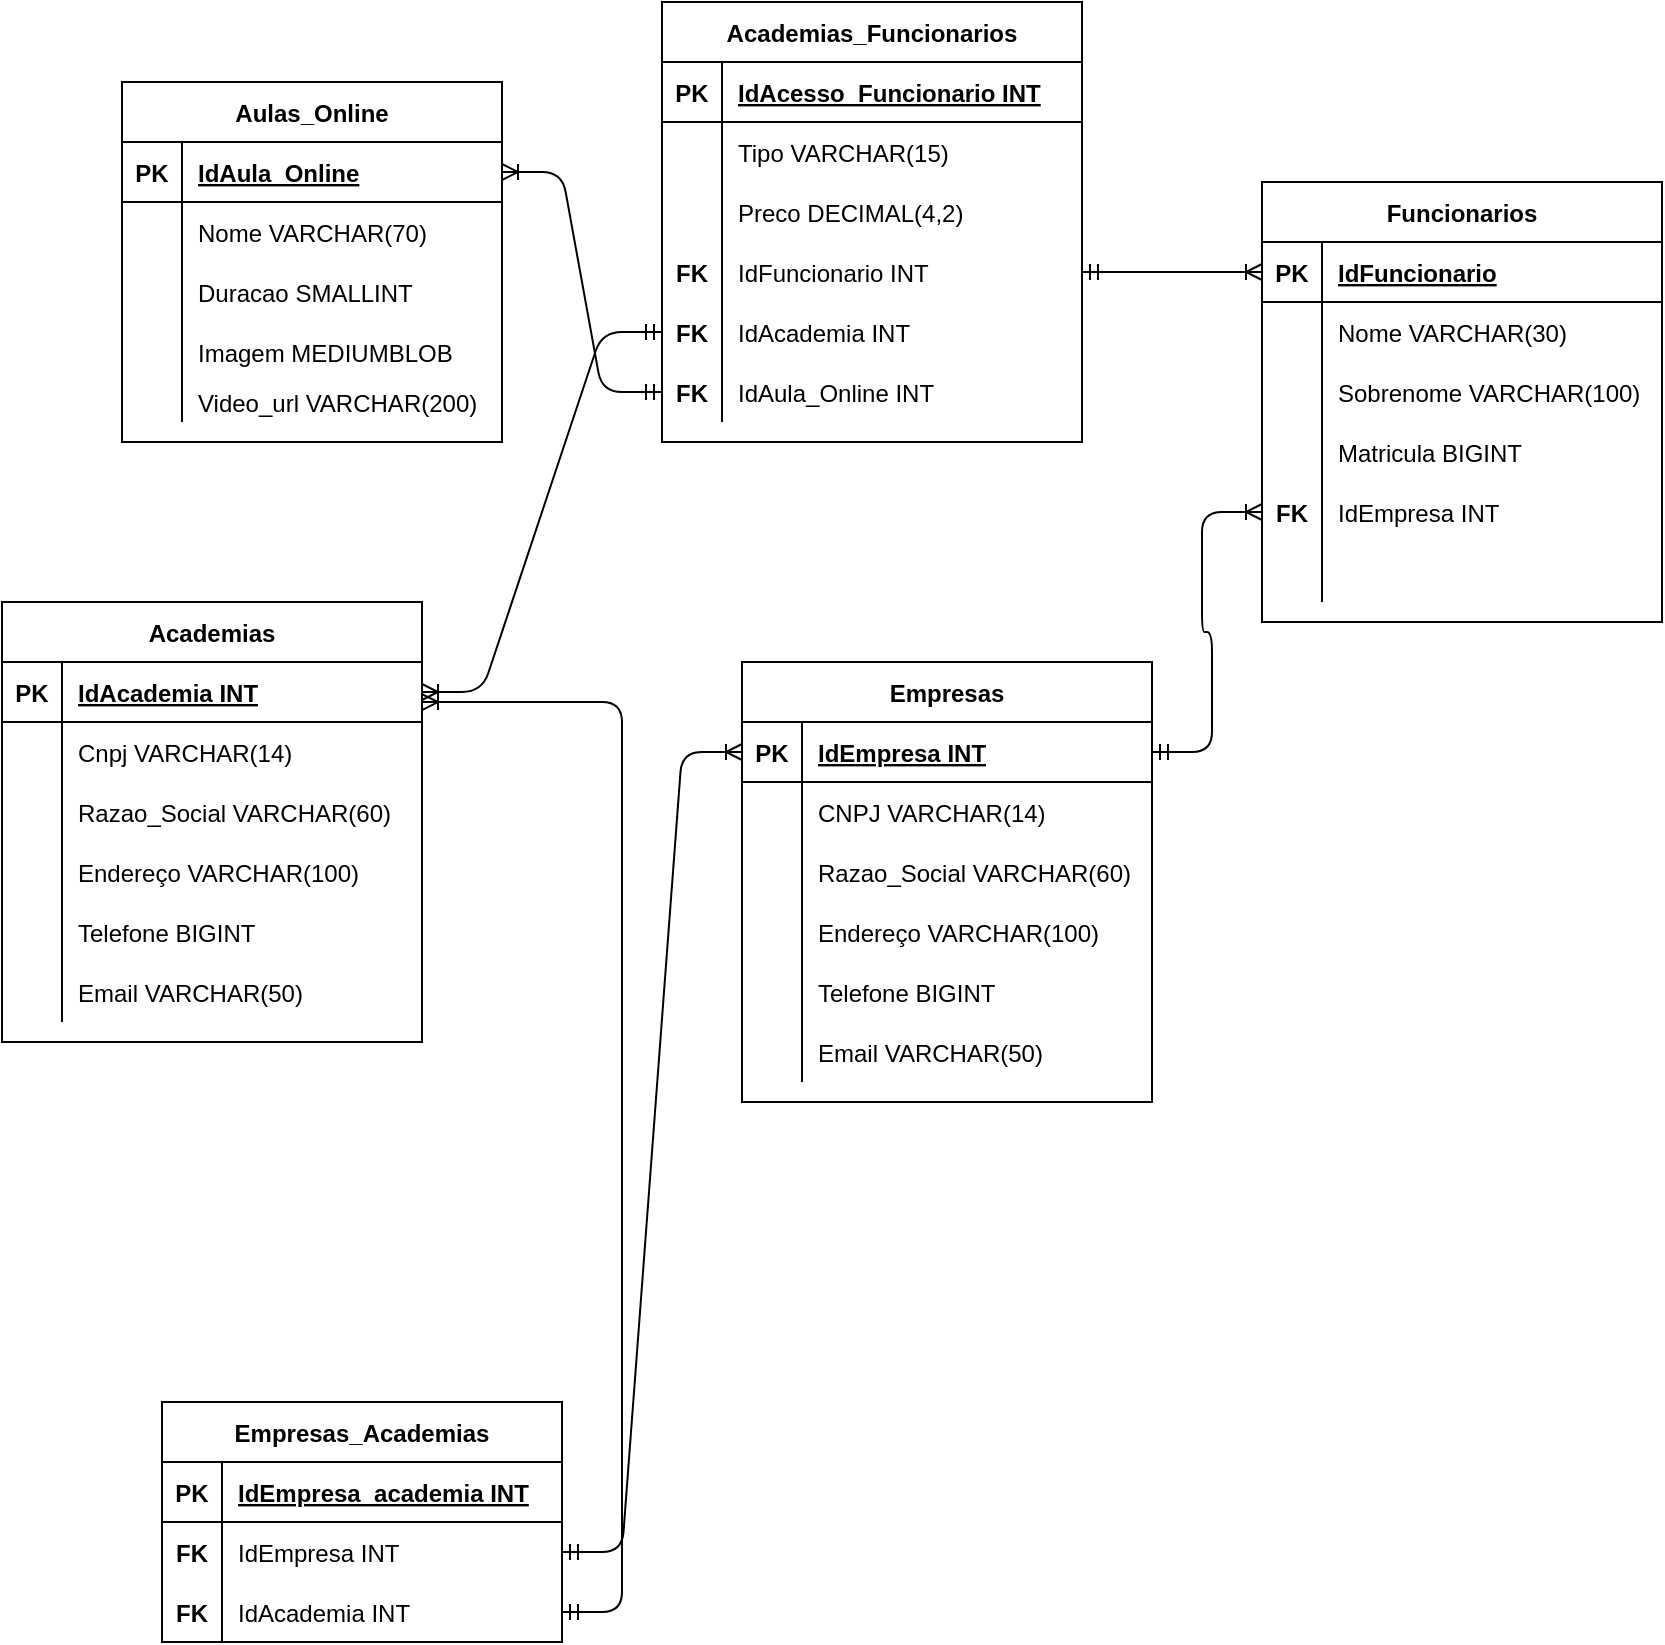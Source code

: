 <mxfile version="15.0.6" type="device"><diagram id="R2lEEEUBdFMjLlhIrx00" name="Page-1"><mxGraphModel dx="942" dy="614" grid="1" gridSize="10" guides="1" tooltips="1" connect="1" arrows="1" fold="1" page="1" pageScale="1" pageWidth="850" pageHeight="1100" math="0" shadow="0" extFonts="Permanent Marker^https://fonts.googleapis.com/css?family=Permanent+Marker"><root><mxCell id="0"/><mxCell id="1" parent="0"/><mxCell id="Pc8Nqb7PmdFdpXT1AmDn-59" value="" style="edgeStyle=entityRelationEdgeStyle;fontSize=12;html=1;endArrow=ERoneToMany;startArrow=ERmandOne;exitX=1;exitY=0.5;exitDx=0;exitDy=0;entryX=0;entryY=0.5;entryDx=0;entryDy=0;" parent="1" source="Pc8Nqb7PmdFdpXT1AmDn-40" target="Pc8Nqb7PmdFdpXT1AmDn-33" edge="1"><mxGeometry width="100" height="100" relative="1" as="geometry"><mxPoint x="310" y="450" as="sourcePoint"/><mxPoint x="440" y="310" as="targetPoint"/></mxGeometry></mxCell><mxCell id="Pc8Nqb7PmdFdpXT1AmDn-1" value="Academias" style="shape=table;startSize=30;container=1;collapsible=1;childLayout=tableLayout;fixedRows=1;rowLines=0;fontStyle=1;align=center;resizeLast=1;" parent="1" vertex="1"><mxGeometry x="10" y="340" width="210" height="220" as="geometry"/></mxCell><mxCell id="Pc8Nqb7PmdFdpXT1AmDn-2" value="" style="shape=partialRectangle;collapsible=0;dropTarget=0;pointerEvents=0;fillColor=none;top=0;left=0;bottom=1;right=0;points=[[0,0.5],[1,0.5]];portConstraint=eastwest;" parent="Pc8Nqb7PmdFdpXT1AmDn-1" vertex="1"><mxGeometry y="30" width="210" height="30" as="geometry"/></mxCell><mxCell id="Pc8Nqb7PmdFdpXT1AmDn-3" value="PK" style="shape=partialRectangle;connectable=0;fillColor=none;top=0;left=0;bottom=0;right=0;fontStyle=1;overflow=hidden;" parent="Pc8Nqb7PmdFdpXT1AmDn-2" vertex="1"><mxGeometry width="30" height="30" as="geometry"/></mxCell><mxCell id="Pc8Nqb7PmdFdpXT1AmDn-4" value="IdAcademia INT" style="shape=partialRectangle;connectable=0;fillColor=none;top=0;left=0;bottom=0;right=0;align=left;spacingLeft=6;fontStyle=5;overflow=hidden;" parent="Pc8Nqb7PmdFdpXT1AmDn-2" vertex="1"><mxGeometry x="30" width="180" height="30" as="geometry"/></mxCell><mxCell id="Pc8Nqb7PmdFdpXT1AmDn-5" value="" style="shape=partialRectangle;collapsible=0;dropTarget=0;pointerEvents=0;fillColor=none;top=0;left=0;bottom=0;right=0;points=[[0,0.5],[1,0.5]];portConstraint=eastwest;" parent="Pc8Nqb7PmdFdpXT1AmDn-1" vertex="1"><mxGeometry y="60" width="210" height="30" as="geometry"/></mxCell><mxCell id="Pc8Nqb7PmdFdpXT1AmDn-6" value="" style="shape=partialRectangle;connectable=0;fillColor=none;top=0;left=0;bottom=0;right=0;editable=1;overflow=hidden;" parent="Pc8Nqb7PmdFdpXT1AmDn-5" vertex="1"><mxGeometry width="30" height="30" as="geometry"/></mxCell><mxCell id="Pc8Nqb7PmdFdpXT1AmDn-7" value="Cnpj VARCHAR(14)" style="shape=partialRectangle;connectable=0;fillColor=none;top=0;left=0;bottom=0;right=0;align=left;spacingLeft=6;overflow=hidden;" parent="Pc8Nqb7PmdFdpXT1AmDn-5" vertex="1"><mxGeometry x="30" width="180" height="30" as="geometry"/></mxCell><mxCell id="Pc8Nqb7PmdFdpXT1AmDn-8" value="" style="shape=partialRectangle;collapsible=0;dropTarget=0;pointerEvents=0;fillColor=none;top=0;left=0;bottom=0;right=0;points=[[0,0.5],[1,0.5]];portConstraint=eastwest;" parent="Pc8Nqb7PmdFdpXT1AmDn-1" vertex="1"><mxGeometry y="90" width="210" height="30" as="geometry"/></mxCell><mxCell id="Pc8Nqb7PmdFdpXT1AmDn-9" value="" style="shape=partialRectangle;connectable=0;fillColor=none;top=0;left=0;bottom=0;right=0;editable=1;overflow=hidden;" parent="Pc8Nqb7PmdFdpXT1AmDn-8" vertex="1"><mxGeometry width="30" height="30" as="geometry"/></mxCell><mxCell id="Pc8Nqb7PmdFdpXT1AmDn-10" value="Razao_Social VARCHAR(60)" style="shape=partialRectangle;connectable=0;fillColor=none;top=0;left=0;bottom=0;right=0;align=left;spacingLeft=6;overflow=hidden;" parent="Pc8Nqb7PmdFdpXT1AmDn-8" vertex="1"><mxGeometry x="30" width="180" height="30" as="geometry"/></mxCell><mxCell id="Pc8Nqb7PmdFdpXT1AmDn-11" value="" style="shape=partialRectangle;collapsible=0;dropTarget=0;pointerEvents=0;fillColor=none;top=0;left=0;bottom=0;right=0;points=[[0,0.5],[1,0.5]];portConstraint=eastwest;" parent="Pc8Nqb7PmdFdpXT1AmDn-1" vertex="1"><mxGeometry y="120" width="210" height="30" as="geometry"/></mxCell><mxCell id="Pc8Nqb7PmdFdpXT1AmDn-12" value="" style="shape=partialRectangle;connectable=0;fillColor=none;top=0;left=0;bottom=0;right=0;editable=1;overflow=hidden;" parent="Pc8Nqb7PmdFdpXT1AmDn-11" vertex="1"><mxGeometry width="30" height="30" as="geometry"/></mxCell><mxCell id="Pc8Nqb7PmdFdpXT1AmDn-13" value="Endereço VARCHAR(100)" style="shape=partialRectangle;connectable=0;fillColor=none;top=0;left=0;bottom=0;right=0;align=left;spacingLeft=6;overflow=hidden;" parent="Pc8Nqb7PmdFdpXT1AmDn-11" vertex="1"><mxGeometry x="30" width="180" height="30" as="geometry"/></mxCell><mxCell id="Pc8Nqb7PmdFdpXT1AmDn-14" value="" style="shape=partialRectangle;collapsible=0;dropTarget=0;pointerEvents=0;fillColor=none;top=0;left=0;bottom=0;right=0;points=[[0,0.5],[1,0.5]];portConstraint=eastwest;" parent="Pc8Nqb7PmdFdpXT1AmDn-1" vertex="1"><mxGeometry y="150" width="210" height="30" as="geometry"/></mxCell><mxCell id="Pc8Nqb7PmdFdpXT1AmDn-15" value="" style="shape=partialRectangle;connectable=0;fillColor=none;top=0;left=0;bottom=0;right=0;editable=1;overflow=hidden;" parent="Pc8Nqb7PmdFdpXT1AmDn-14" vertex="1"><mxGeometry width="30" height="30" as="geometry"/></mxCell><mxCell id="Pc8Nqb7PmdFdpXT1AmDn-16" value="Telefone BIGINT" style="shape=partialRectangle;connectable=0;fillColor=none;top=0;left=0;bottom=0;right=0;align=left;spacingLeft=6;overflow=hidden;" parent="Pc8Nqb7PmdFdpXT1AmDn-14" vertex="1"><mxGeometry x="30" width="180" height="30" as="geometry"/></mxCell><mxCell id="Pc8Nqb7PmdFdpXT1AmDn-17" value="" style="shape=partialRectangle;collapsible=0;dropTarget=0;pointerEvents=0;fillColor=none;top=0;left=0;bottom=0;right=0;points=[[0,0.5],[1,0.5]];portConstraint=eastwest;" parent="Pc8Nqb7PmdFdpXT1AmDn-1" vertex="1"><mxGeometry y="180" width="210" height="30" as="geometry"/></mxCell><mxCell id="Pc8Nqb7PmdFdpXT1AmDn-18" value="" style="shape=partialRectangle;connectable=0;fillColor=none;top=0;left=0;bottom=0;right=0;editable=1;overflow=hidden;" parent="Pc8Nqb7PmdFdpXT1AmDn-17" vertex="1"><mxGeometry width="30" height="30" as="geometry"/></mxCell><mxCell id="Pc8Nqb7PmdFdpXT1AmDn-19" value="Email VARCHAR(50)" style="shape=partialRectangle;connectable=0;fillColor=none;top=0;left=0;bottom=0;right=0;align=left;spacingLeft=6;overflow=hidden;" parent="Pc8Nqb7PmdFdpXT1AmDn-17" vertex="1"><mxGeometry x="30" width="180" height="30" as="geometry"/></mxCell><mxCell id="Pc8Nqb7PmdFdpXT1AmDn-20" value="Funcionarios" style="shape=table;startSize=30;container=1;collapsible=1;childLayout=tableLayout;fixedRows=1;rowLines=0;fontStyle=1;align=center;resizeLast=1;" parent="1" vertex="1"><mxGeometry x="640" y="130" width="200" height="220" as="geometry"/></mxCell><mxCell id="Pc8Nqb7PmdFdpXT1AmDn-21" value="" style="shape=partialRectangle;collapsible=0;dropTarget=0;pointerEvents=0;fillColor=none;top=0;left=0;bottom=1;right=0;points=[[0,0.5],[1,0.5]];portConstraint=eastwest;" parent="Pc8Nqb7PmdFdpXT1AmDn-20" vertex="1"><mxGeometry y="30" width="200" height="30" as="geometry"/></mxCell><mxCell id="Pc8Nqb7PmdFdpXT1AmDn-22" value="PK" style="shape=partialRectangle;connectable=0;fillColor=none;top=0;left=0;bottom=0;right=0;fontStyle=1;overflow=hidden;" parent="Pc8Nqb7PmdFdpXT1AmDn-21" vertex="1"><mxGeometry width="30" height="30" as="geometry"/></mxCell><mxCell id="Pc8Nqb7PmdFdpXT1AmDn-23" value="IdFuncionario" style="shape=partialRectangle;connectable=0;fillColor=none;top=0;left=0;bottom=0;right=0;align=left;spacingLeft=6;fontStyle=5;overflow=hidden;" parent="Pc8Nqb7PmdFdpXT1AmDn-21" vertex="1"><mxGeometry x="30" width="170" height="30" as="geometry"/></mxCell><mxCell id="Pc8Nqb7PmdFdpXT1AmDn-24" value="" style="shape=partialRectangle;collapsible=0;dropTarget=0;pointerEvents=0;fillColor=none;top=0;left=0;bottom=0;right=0;points=[[0,0.5],[1,0.5]];portConstraint=eastwest;" parent="Pc8Nqb7PmdFdpXT1AmDn-20" vertex="1"><mxGeometry y="60" width="200" height="30" as="geometry"/></mxCell><mxCell id="Pc8Nqb7PmdFdpXT1AmDn-25" value="" style="shape=partialRectangle;connectable=0;fillColor=none;top=0;left=0;bottom=0;right=0;editable=1;overflow=hidden;" parent="Pc8Nqb7PmdFdpXT1AmDn-24" vertex="1"><mxGeometry width="30" height="30" as="geometry"/></mxCell><mxCell id="Pc8Nqb7PmdFdpXT1AmDn-26" value="Nome VARCHAR(30)" style="shape=partialRectangle;connectable=0;fillColor=none;top=0;left=0;bottom=0;right=0;align=left;spacingLeft=6;overflow=hidden;" parent="Pc8Nqb7PmdFdpXT1AmDn-24" vertex="1"><mxGeometry x="30" width="170" height="30" as="geometry"/></mxCell><mxCell id="Pc8Nqb7PmdFdpXT1AmDn-27" value="" style="shape=partialRectangle;collapsible=0;dropTarget=0;pointerEvents=0;fillColor=none;top=0;left=0;bottom=0;right=0;points=[[0,0.5],[1,0.5]];portConstraint=eastwest;" parent="Pc8Nqb7PmdFdpXT1AmDn-20" vertex="1"><mxGeometry y="90" width="200" height="30" as="geometry"/></mxCell><mxCell id="Pc8Nqb7PmdFdpXT1AmDn-28" value="" style="shape=partialRectangle;connectable=0;fillColor=none;top=0;left=0;bottom=0;right=0;editable=1;overflow=hidden;" parent="Pc8Nqb7PmdFdpXT1AmDn-27" vertex="1"><mxGeometry width="30" height="30" as="geometry"/></mxCell><mxCell id="Pc8Nqb7PmdFdpXT1AmDn-29" value="Sobrenome VARCHAR(100)" style="shape=partialRectangle;connectable=0;fillColor=none;top=0;left=0;bottom=0;right=0;align=left;spacingLeft=6;overflow=hidden;" parent="Pc8Nqb7PmdFdpXT1AmDn-27" vertex="1"><mxGeometry x="30" width="170" height="30" as="geometry"/></mxCell><mxCell id="Pc8Nqb7PmdFdpXT1AmDn-30" value="" style="shape=partialRectangle;collapsible=0;dropTarget=0;pointerEvents=0;fillColor=none;top=0;left=0;bottom=0;right=0;points=[[0,0.5],[1,0.5]];portConstraint=eastwest;" parent="Pc8Nqb7PmdFdpXT1AmDn-20" vertex="1"><mxGeometry y="120" width="200" height="30" as="geometry"/></mxCell><mxCell id="Pc8Nqb7PmdFdpXT1AmDn-31" value="" style="shape=partialRectangle;connectable=0;fillColor=none;top=0;left=0;bottom=0;right=0;editable=1;overflow=hidden;" parent="Pc8Nqb7PmdFdpXT1AmDn-30" vertex="1"><mxGeometry width="30" height="30" as="geometry"/></mxCell><mxCell id="Pc8Nqb7PmdFdpXT1AmDn-32" value="Matricula BIGINT" style="shape=partialRectangle;connectable=0;fillColor=none;top=0;left=0;bottom=0;right=0;align=left;spacingLeft=6;overflow=hidden;" parent="Pc8Nqb7PmdFdpXT1AmDn-30" vertex="1"><mxGeometry x="30" width="170" height="30" as="geometry"/></mxCell><mxCell id="Pc8Nqb7PmdFdpXT1AmDn-33" value="" style="shape=partialRectangle;collapsible=0;dropTarget=0;pointerEvents=0;fillColor=none;top=0;left=0;bottom=0;right=0;points=[[0,0.5],[1,0.5]];portConstraint=eastwest;" parent="Pc8Nqb7PmdFdpXT1AmDn-20" vertex="1"><mxGeometry y="150" width="200" height="30" as="geometry"/></mxCell><mxCell id="Pc8Nqb7PmdFdpXT1AmDn-34" value="FK" style="shape=partialRectangle;connectable=0;fillColor=none;top=0;left=0;bottom=0;right=0;editable=1;overflow=hidden;fontStyle=1" parent="Pc8Nqb7PmdFdpXT1AmDn-33" vertex="1"><mxGeometry width="30" height="30" as="geometry"/></mxCell><mxCell id="Pc8Nqb7PmdFdpXT1AmDn-35" value="IdEmpresa INT" style="shape=partialRectangle;connectable=0;fillColor=none;top=0;left=0;bottom=0;right=0;align=left;spacingLeft=6;overflow=hidden;" parent="Pc8Nqb7PmdFdpXT1AmDn-33" vertex="1"><mxGeometry x="30" width="170" height="30" as="geometry"/></mxCell><mxCell id="Pc8Nqb7PmdFdpXT1AmDn-36" value="" style="shape=partialRectangle;collapsible=0;dropTarget=0;pointerEvents=0;fillColor=none;top=0;left=0;bottom=0;right=0;points=[[0,0.5],[1,0.5]];portConstraint=eastwest;" parent="Pc8Nqb7PmdFdpXT1AmDn-20" vertex="1"><mxGeometry y="180" width="200" height="30" as="geometry"/></mxCell><mxCell id="Pc8Nqb7PmdFdpXT1AmDn-37" value="" style="shape=partialRectangle;connectable=0;fillColor=none;top=0;left=0;bottom=0;right=0;editable=1;overflow=hidden;" parent="Pc8Nqb7PmdFdpXT1AmDn-36" vertex="1"><mxGeometry width="30" height="30" as="geometry"/></mxCell><mxCell id="Pc8Nqb7PmdFdpXT1AmDn-38" value="" style="shape=partialRectangle;connectable=0;fillColor=none;top=0;left=0;bottom=0;right=0;align=left;spacingLeft=6;overflow=hidden;" parent="Pc8Nqb7PmdFdpXT1AmDn-36" vertex="1"><mxGeometry x="30" width="170" height="30" as="geometry"/></mxCell><mxCell id="Pc8Nqb7PmdFdpXT1AmDn-39" value="Empresas" style="shape=table;startSize=30;container=1;collapsible=1;childLayout=tableLayout;fixedRows=1;rowLines=0;fontStyle=1;align=center;resizeLast=1;" parent="1" vertex="1"><mxGeometry x="380" y="370" width="205" height="220" as="geometry"/></mxCell><mxCell id="Pc8Nqb7PmdFdpXT1AmDn-40" value="" style="shape=partialRectangle;collapsible=0;dropTarget=0;pointerEvents=0;fillColor=none;top=0;left=0;bottom=1;right=0;points=[[0,0.5],[1,0.5]];portConstraint=eastwest;" parent="Pc8Nqb7PmdFdpXT1AmDn-39" vertex="1"><mxGeometry y="30" width="205" height="30" as="geometry"/></mxCell><mxCell id="Pc8Nqb7PmdFdpXT1AmDn-41" value="PK" style="shape=partialRectangle;connectable=0;fillColor=none;top=0;left=0;bottom=0;right=0;fontStyle=1;overflow=hidden;" parent="Pc8Nqb7PmdFdpXT1AmDn-40" vertex="1"><mxGeometry width="30" height="30" as="geometry"/></mxCell><mxCell id="Pc8Nqb7PmdFdpXT1AmDn-42" value="IdEmpresa INT" style="shape=partialRectangle;connectable=0;fillColor=none;top=0;left=0;bottom=0;right=0;align=left;spacingLeft=6;fontStyle=5;overflow=hidden;" parent="Pc8Nqb7PmdFdpXT1AmDn-40" vertex="1"><mxGeometry x="30" width="175" height="30" as="geometry"/></mxCell><mxCell id="Pc8Nqb7PmdFdpXT1AmDn-43" value="" style="shape=partialRectangle;collapsible=0;dropTarget=0;pointerEvents=0;fillColor=none;top=0;left=0;bottom=0;right=0;points=[[0,0.5],[1,0.5]];portConstraint=eastwest;" parent="Pc8Nqb7PmdFdpXT1AmDn-39" vertex="1"><mxGeometry y="60" width="205" height="30" as="geometry"/></mxCell><mxCell id="Pc8Nqb7PmdFdpXT1AmDn-44" value="" style="shape=partialRectangle;connectable=0;fillColor=none;top=0;left=0;bottom=0;right=0;editable=1;overflow=hidden;" parent="Pc8Nqb7PmdFdpXT1AmDn-43" vertex="1"><mxGeometry width="30" height="30" as="geometry"/></mxCell><mxCell id="Pc8Nqb7PmdFdpXT1AmDn-45" value="CNPJ VARCHAR(14)" style="shape=partialRectangle;connectable=0;fillColor=none;top=0;left=0;bottom=0;right=0;align=left;spacingLeft=6;overflow=hidden;" parent="Pc8Nqb7PmdFdpXT1AmDn-43" vertex="1"><mxGeometry x="30" width="175" height="30" as="geometry"/></mxCell><mxCell id="Pc8Nqb7PmdFdpXT1AmDn-46" value="" style="shape=partialRectangle;collapsible=0;dropTarget=0;pointerEvents=0;fillColor=none;top=0;left=0;bottom=0;right=0;points=[[0,0.5],[1,0.5]];portConstraint=eastwest;" parent="Pc8Nqb7PmdFdpXT1AmDn-39" vertex="1"><mxGeometry y="90" width="205" height="30" as="geometry"/></mxCell><mxCell id="Pc8Nqb7PmdFdpXT1AmDn-47" value="" style="shape=partialRectangle;connectable=0;fillColor=none;top=0;left=0;bottom=0;right=0;editable=1;overflow=hidden;" parent="Pc8Nqb7PmdFdpXT1AmDn-46" vertex="1"><mxGeometry width="30" height="30" as="geometry"/></mxCell><mxCell id="Pc8Nqb7PmdFdpXT1AmDn-48" value="Razao_Social VARCHAR(60)" style="shape=partialRectangle;connectable=0;fillColor=none;top=0;left=0;bottom=0;right=0;align=left;spacingLeft=6;overflow=hidden;" parent="Pc8Nqb7PmdFdpXT1AmDn-46" vertex="1"><mxGeometry x="30" width="175" height="30" as="geometry"/></mxCell><mxCell id="Pc8Nqb7PmdFdpXT1AmDn-49" value="" style="shape=partialRectangle;collapsible=0;dropTarget=0;pointerEvents=0;fillColor=none;top=0;left=0;bottom=0;right=0;points=[[0,0.5],[1,0.5]];portConstraint=eastwest;" parent="Pc8Nqb7PmdFdpXT1AmDn-39" vertex="1"><mxGeometry y="120" width="205" height="30" as="geometry"/></mxCell><mxCell id="Pc8Nqb7PmdFdpXT1AmDn-50" value="" style="shape=partialRectangle;connectable=0;fillColor=none;top=0;left=0;bottom=0;right=0;editable=1;overflow=hidden;" parent="Pc8Nqb7PmdFdpXT1AmDn-49" vertex="1"><mxGeometry width="30" height="30" as="geometry"/></mxCell><mxCell id="Pc8Nqb7PmdFdpXT1AmDn-51" value="Endereço VARCHAR(100)" style="shape=partialRectangle;connectable=0;fillColor=none;top=0;left=0;bottom=0;right=0;align=left;spacingLeft=6;overflow=hidden;" parent="Pc8Nqb7PmdFdpXT1AmDn-49" vertex="1"><mxGeometry x="30" width="175" height="30" as="geometry"/></mxCell><mxCell id="Pc8Nqb7PmdFdpXT1AmDn-53" value="" style="shape=partialRectangle;collapsible=0;dropTarget=0;pointerEvents=0;fillColor=none;top=0;left=0;bottom=0;right=0;points=[[0,0.5],[1,0.5]];portConstraint=eastwest;" parent="Pc8Nqb7PmdFdpXT1AmDn-39" vertex="1"><mxGeometry y="150" width="205" height="30" as="geometry"/></mxCell><mxCell id="Pc8Nqb7PmdFdpXT1AmDn-54" value="" style="shape=partialRectangle;connectable=0;fillColor=none;top=0;left=0;bottom=0;right=0;editable=1;overflow=hidden;" parent="Pc8Nqb7PmdFdpXT1AmDn-53" vertex="1"><mxGeometry width="30" height="30" as="geometry"/></mxCell><mxCell id="Pc8Nqb7PmdFdpXT1AmDn-55" value="Telefone BIGINT" style="shape=partialRectangle;connectable=0;fillColor=none;top=0;left=0;bottom=0;right=0;align=left;spacingLeft=6;overflow=hidden;" parent="Pc8Nqb7PmdFdpXT1AmDn-53" vertex="1"><mxGeometry x="30" width="175" height="30" as="geometry"/></mxCell><mxCell id="Pc8Nqb7PmdFdpXT1AmDn-56" value="" style="shape=partialRectangle;collapsible=0;dropTarget=0;pointerEvents=0;fillColor=none;top=0;left=0;bottom=0;right=0;points=[[0,0.5],[1,0.5]];portConstraint=eastwest;" parent="Pc8Nqb7PmdFdpXT1AmDn-39" vertex="1"><mxGeometry y="180" width="205" height="30" as="geometry"/></mxCell><mxCell id="Pc8Nqb7PmdFdpXT1AmDn-57" value="" style="shape=partialRectangle;connectable=0;fillColor=none;top=0;left=0;bottom=0;right=0;editable=1;overflow=hidden;" parent="Pc8Nqb7PmdFdpXT1AmDn-56" vertex="1"><mxGeometry width="30" height="30" as="geometry"/></mxCell><mxCell id="Pc8Nqb7PmdFdpXT1AmDn-58" value="Email VARCHAR(50)" style="shape=partialRectangle;connectable=0;fillColor=none;top=0;left=0;bottom=0;right=0;align=left;spacingLeft=6;overflow=hidden;" parent="Pc8Nqb7PmdFdpXT1AmDn-56" vertex="1"><mxGeometry x="30" width="175" height="30" as="geometry"/></mxCell><mxCell id="Pc8Nqb7PmdFdpXT1AmDn-113" value="Aulas_Online" style="shape=table;startSize=30;container=1;collapsible=1;childLayout=tableLayout;fixedRows=1;rowLines=0;fontStyle=1;align=center;resizeLast=1;" parent="1" vertex="1"><mxGeometry x="70" y="80" width="190" height="180" as="geometry"/></mxCell><mxCell id="Pc8Nqb7PmdFdpXT1AmDn-114" value="" style="shape=partialRectangle;collapsible=0;dropTarget=0;pointerEvents=0;fillColor=none;top=0;left=0;bottom=1;right=0;points=[[0,0.5],[1,0.5]];portConstraint=eastwest;" parent="Pc8Nqb7PmdFdpXT1AmDn-113" vertex="1"><mxGeometry y="30" width="190" height="30" as="geometry"/></mxCell><mxCell id="Pc8Nqb7PmdFdpXT1AmDn-115" value="PK" style="shape=partialRectangle;connectable=0;fillColor=none;top=0;left=0;bottom=0;right=0;fontStyle=1;overflow=hidden;" parent="Pc8Nqb7PmdFdpXT1AmDn-114" vertex="1"><mxGeometry width="30" height="30" as="geometry"/></mxCell><mxCell id="Pc8Nqb7PmdFdpXT1AmDn-116" value="IdAula_Online" style="shape=partialRectangle;connectable=0;fillColor=none;top=0;left=0;bottom=0;right=0;align=left;spacingLeft=6;fontStyle=5;overflow=hidden;" parent="Pc8Nqb7PmdFdpXT1AmDn-114" vertex="1"><mxGeometry x="30" width="160" height="30" as="geometry"/></mxCell><mxCell id="Pc8Nqb7PmdFdpXT1AmDn-117" value="" style="shape=partialRectangle;collapsible=0;dropTarget=0;pointerEvents=0;fillColor=none;top=0;left=0;bottom=0;right=0;points=[[0,0.5],[1,0.5]];portConstraint=eastwest;" parent="Pc8Nqb7PmdFdpXT1AmDn-113" vertex="1"><mxGeometry y="60" width="190" height="30" as="geometry"/></mxCell><mxCell id="Pc8Nqb7PmdFdpXT1AmDn-118" value="" style="shape=partialRectangle;connectable=0;fillColor=none;top=0;left=0;bottom=0;right=0;editable=1;overflow=hidden;" parent="Pc8Nqb7PmdFdpXT1AmDn-117" vertex="1"><mxGeometry width="30" height="30" as="geometry"/></mxCell><mxCell id="Pc8Nqb7PmdFdpXT1AmDn-119" value="Nome VARCHAR(70)" style="shape=partialRectangle;connectable=0;fillColor=none;top=0;left=0;bottom=0;right=0;align=left;spacingLeft=6;overflow=hidden;" parent="Pc8Nqb7PmdFdpXT1AmDn-117" vertex="1"><mxGeometry x="30" width="160" height="30" as="geometry"/></mxCell><mxCell id="Pc8Nqb7PmdFdpXT1AmDn-120" value="" style="shape=partialRectangle;collapsible=0;dropTarget=0;pointerEvents=0;fillColor=none;top=0;left=0;bottom=0;right=0;points=[[0,0.5],[1,0.5]];portConstraint=eastwest;" parent="Pc8Nqb7PmdFdpXT1AmDn-113" vertex="1"><mxGeometry y="90" width="190" height="30" as="geometry"/></mxCell><mxCell id="Pc8Nqb7PmdFdpXT1AmDn-121" value="" style="shape=partialRectangle;connectable=0;fillColor=none;top=0;left=0;bottom=0;right=0;editable=1;overflow=hidden;" parent="Pc8Nqb7PmdFdpXT1AmDn-120" vertex="1"><mxGeometry width="30" height="30" as="geometry"/></mxCell><mxCell id="Pc8Nqb7PmdFdpXT1AmDn-122" value="Duracao SMALLINT" style="shape=partialRectangle;connectable=0;fillColor=none;top=0;left=0;bottom=0;right=0;align=left;spacingLeft=6;overflow=hidden;" parent="Pc8Nqb7PmdFdpXT1AmDn-120" vertex="1"><mxGeometry x="30" width="160" height="30" as="geometry"/></mxCell><mxCell id="Pc8Nqb7PmdFdpXT1AmDn-123" value="" style="shape=partialRectangle;collapsible=0;dropTarget=0;pointerEvents=0;fillColor=none;top=0;left=0;bottom=0;right=0;points=[[0,0.5],[1,0.5]];portConstraint=eastwest;" parent="Pc8Nqb7PmdFdpXT1AmDn-113" vertex="1"><mxGeometry y="120" width="190" height="30" as="geometry"/></mxCell><mxCell id="Pc8Nqb7PmdFdpXT1AmDn-124" value="" style="shape=partialRectangle;connectable=0;fillColor=none;top=0;left=0;bottom=0;right=0;editable=1;overflow=hidden;" parent="Pc8Nqb7PmdFdpXT1AmDn-123" vertex="1"><mxGeometry width="30" height="30" as="geometry"/></mxCell><mxCell id="Pc8Nqb7PmdFdpXT1AmDn-125" value="Imagem MEDIUMBLOB" style="shape=partialRectangle;connectable=0;fillColor=none;top=0;left=0;bottom=0;right=0;align=left;spacingLeft=6;overflow=hidden;" parent="Pc8Nqb7PmdFdpXT1AmDn-123" vertex="1"><mxGeometry x="30" width="160" height="30" as="geometry"/></mxCell><mxCell id="Pc8Nqb7PmdFdpXT1AmDn-126" value="" style="shape=partialRectangle;collapsible=0;dropTarget=0;pointerEvents=0;fillColor=none;top=0;left=0;bottom=0;right=0;points=[[0,0.5],[1,0.5]];portConstraint=eastwest;" parent="Pc8Nqb7PmdFdpXT1AmDn-113" vertex="1"><mxGeometry y="150" width="190" height="20" as="geometry"/></mxCell><mxCell id="Pc8Nqb7PmdFdpXT1AmDn-127" value="" style="shape=partialRectangle;connectable=0;fillColor=none;top=0;left=0;bottom=0;right=0;editable=1;overflow=hidden;" parent="Pc8Nqb7PmdFdpXT1AmDn-126" vertex="1"><mxGeometry width="30" height="20" as="geometry"/></mxCell><mxCell id="Pc8Nqb7PmdFdpXT1AmDn-128" value="Video_url VARCHAR(200)" style="shape=partialRectangle;connectable=0;fillColor=none;top=0;left=0;bottom=0;right=0;align=left;spacingLeft=6;overflow=hidden;" parent="Pc8Nqb7PmdFdpXT1AmDn-126" vertex="1"><mxGeometry x="30" width="160" height="20" as="geometry"/></mxCell><mxCell id="Pc8Nqb7PmdFdpXT1AmDn-129" value="Academias_Funcionarios" style="shape=table;startSize=30;container=1;collapsible=1;childLayout=tableLayout;fixedRows=1;rowLines=0;fontStyle=1;align=center;resizeLast=1;" parent="1" vertex="1"><mxGeometry x="340" y="40" width="210" height="220" as="geometry"/></mxCell><mxCell id="Pc8Nqb7PmdFdpXT1AmDn-130" value="" style="shape=partialRectangle;collapsible=0;dropTarget=0;pointerEvents=0;fillColor=none;top=0;left=0;bottom=1;right=0;points=[[0,0.5],[1,0.5]];portConstraint=eastwest;" parent="Pc8Nqb7PmdFdpXT1AmDn-129" vertex="1"><mxGeometry y="30" width="210" height="30" as="geometry"/></mxCell><mxCell id="Pc8Nqb7PmdFdpXT1AmDn-131" value="PK" style="shape=partialRectangle;connectable=0;fillColor=none;top=0;left=0;bottom=0;right=0;fontStyle=1;overflow=hidden;" parent="Pc8Nqb7PmdFdpXT1AmDn-130" vertex="1"><mxGeometry width="30" height="30" as="geometry"/></mxCell><mxCell id="Pc8Nqb7PmdFdpXT1AmDn-132" value="IdAcesso_Funcionario INT" style="shape=partialRectangle;connectable=0;fillColor=none;top=0;left=0;bottom=0;right=0;align=left;spacingLeft=6;fontStyle=5;overflow=hidden;" parent="Pc8Nqb7PmdFdpXT1AmDn-130" vertex="1"><mxGeometry x="30" width="180" height="30" as="geometry"/></mxCell><mxCell id="Pc8Nqb7PmdFdpXT1AmDn-133" value="" style="shape=partialRectangle;collapsible=0;dropTarget=0;pointerEvents=0;fillColor=none;top=0;left=0;bottom=0;right=0;points=[[0,0.5],[1,0.5]];portConstraint=eastwest;" parent="Pc8Nqb7PmdFdpXT1AmDn-129" vertex="1"><mxGeometry y="60" width="210" height="30" as="geometry"/></mxCell><mxCell id="Pc8Nqb7PmdFdpXT1AmDn-134" value="" style="shape=partialRectangle;connectable=0;fillColor=none;top=0;left=0;bottom=0;right=0;editable=1;overflow=hidden;" parent="Pc8Nqb7PmdFdpXT1AmDn-133" vertex="1"><mxGeometry width="30" height="30" as="geometry"/></mxCell><mxCell id="Pc8Nqb7PmdFdpXT1AmDn-135" value="Tipo VARCHAR(15)" style="shape=partialRectangle;connectable=0;fillColor=none;top=0;left=0;bottom=0;right=0;align=left;spacingLeft=6;overflow=hidden;" parent="Pc8Nqb7PmdFdpXT1AmDn-133" vertex="1"><mxGeometry x="30" width="180" height="30" as="geometry"/></mxCell><mxCell id="Pc8Nqb7PmdFdpXT1AmDn-136" value="" style="shape=partialRectangle;collapsible=0;dropTarget=0;pointerEvents=0;fillColor=none;top=0;left=0;bottom=0;right=0;points=[[0,0.5],[1,0.5]];portConstraint=eastwest;" parent="Pc8Nqb7PmdFdpXT1AmDn-129" vertex="1"><mxGeometry y="90" width="210" height="30" as="geometry"/></mxCell><mxCell id="Pc8Nqb7PmdFdpXT1AmDn-137" value="" style="shape=partialRectangle;connectable=0;fillColor=none;top=0;left=0;bottom=0;right=0;editable=1;overflow=hidden;" parent="Pc8Nqb7PmdFdpXT1AmDn-136" vertex="1"><mxGeometry width="30" height="30" as="geometry"/></mxCell><mxCell id="Pc8Nqb7PmdFdpXT1AmDn-138" value="Preco DECIMAL(4,2)" style="shape=partialRectangle;connectable=0;fillColor=none;top=0;left=0;bottom=0;right=0;align=left;spacingLeft=6;overflow=hidden;" parent="Pc8Nqb7PmdFdpXT1AmDn-136" vertex="1"><mxGeometry x="30" width="180" height="30" as="geometry"/></mxCell><mxCell id="Pc8Nqb7PmdFdpXT1AmDn-139" value="" style="shape=partialRectangle;collapsible=0;dropTarget=0;pointerEvents=0;fillColor=none;top=0;left=0;bottom=0;right=0;points=[[0,0.5],[1,0.5]];portConstraint=eastwest;" parent="Pc8Nqb7PmdFdpXT1AmDn-129" vertex="1"><mxGeometry y="120" width="210" height="30" as="geometry"/></mxCell><mxCell id="Pc8Nqb7PmdFdpXT1AmDn-140" value="FK" style="shape=partialRectangle;connectable=0;fillColor=none;top=0;left=0;bottom=0;right=0;editable=1;overflow=hidden;fontStyle=1" parent="Pc8Nqb7PmdFdpXT1AmDn-139" vertex="1"><mxGeometry width="30" height="30" as="geometry"/></mxCell><mxCell id="Pc8Nqb7PmdFdpXT1AmDn-141" value="IdFuncionario INT" style="shape=partialRectangle;connectable=0;fillColor=none;top=0;left=0;bottom=0;right=0;align=left;spacingLeft=6;overflow=hidden;" parent="Pc8Nqb7PmdFdpXT1AmDn-139" vertex="1"><mxGeometry x="30" width="180" height="30" as="geometry"/></mxCell><mxCell id="Pc8Nqb7PmdFdpXT1AmDn-142" value="" style="shape=partialRectangle;collapsible=0;dropTarget=0;pointerEvents=0;fillColor=none;top=0;left=0;bottom=0;right=0;points=[[0,0.5],[1,0.5]];portConstraint=eastwest;" parent="Pc8Nqb7PmdFdpXT1AmDn-129" vertex="1"><mxGeometry y="150" width="210" height="30" as="geometry"/></mxCell><mxCell id="Pc8Nqb7PmdFdpXT1AmDn-143" value="FK" style="shape=partialRectangle;connectable=0;fillColor=none;top=0;left=0;bottom=0;right=0;editable=1;overflow=hidden;fontStyle=1" parent="Pc8Nqb7PmdFdpXT1AmDn-142" vertex="1"><mxGeometry width="30" height="30" as="geometry"/></mxCell><mxCell id="Pc8Nqb7PmdFdpXT1AmDn-144" value="IdAcademia INT" style="shape=partialRectangle;connectable=0;fillColor=none;top=0;left=0;bottom=0;right=0;align=left;spacingLeft=6;overflow=hidden;" parent="Pc8Nqb7PmdFdpXT1AmDn-142" vertex="1"><mxGeometry x="30" width="180" height="30" as="geometry"/></mxCell><mxCell id="Pc8Nqb7PmdFdpXT1AmDn-145" value="" style="shape=partialRectangle;collapsible=0;dropTarget=0;pointerEvents=0;fillColor=none;top=0;left=0;bottom=0;right=0;points=[[0,0.5],[1,0.5]];portConstraint=eastwest;" parent="Pc8Nqb7PmdFdpXT1AmDn-129" vertex="1"><mxGeometry y="180" width="210" height="30" as="geometry"/></mxCell><mxCell id="Pc8Nqb7PmdFdpXT1AmDn-146" value="FK" style="shape=partialRectangle;connectable=0;fillColor=none;top=0;left=0;bottom=0;right=0;editable=1;overflow=hidden;fontStyle=1" parent="Pc8Nqb7PmdFdpXT1AmDn-145" vertex="1"><mxGeometry width="30" height="30" as="geometry"/></mxCell><mxCell id="Pc8Nqb7PmdFdpXT1AmDn-147" value="IdAula_Online INT" style="shape=partialRectangle;connectable=0;fillColor=none;top=0;left=0;bottom=0;right=0;align=left;spacingLeft=6;overflow=hidden;" parent="Pc8Nqb7PmdFdpXT1AmDn-145" vertex="1"><mxGeometry x="30" width="180" height="30" as="geometry"/></mxCell><mxCell id="Pc8Nqb7PmdFdpXT1AmDn-152" value="" style="edgeStyle=entityRelationEdgeStyle;fontSize=12;html=1;endArrow=ERoneToMany;startArrow=ERmandOne;" parent="1" source="Pc8Nqb7PmdFdpXT1AmDn-139" target="Pc8Nqb7PmdFdpXT1AmDn-21" edge="1"><mxGeometry width="100" height="100" relative="1" as="geometry"><mxPoint x="640" y="220" as="sourcePoint"/><mxPoint x="540" y="320" as="targetPoint"/></mxGeometry></mxCell><mxCell id="Pc8Nqb7PmdFdpXT1AmDn-155" value="" style="edgeStyle=entityRelationEdgeStyle;fontSize=12;html=1;endArrow=ERoneToMany;startArrow=ERmandOne;exitX=0;exitY=0.5;exitDx=0;exitDy=0;" parent="1" source="Pc8Nqb7PmdFdpXT1AmDn-145" target="Pc8Nqb7PmdFdpXT1AmDn-114" edge="1"><mxGeometry width="100" height="100" relative="1" as="geometry"><mxPoint x="290" y="160" as="sourcePoint"/><mxPoint x="290" y="80" as="targetPoint"/></mxGeometry></mxCell><mxCell id="Pc8Nqb7PmdFdpXT1AmDn-156" value="" style="edgeStyle=entityRelationEdgeStyle;fontSize=12;html=1;endArrow=ERoneToMany;startArrow=ERmandOne;exitX=0;exitY=0.5;exitDx=0;exitDy=0;entryX=1;entryY=0.5;entryDx=0;entryDy=0;" parent="1" source="Pc8Nqb7PmdFdpXT1AmDn-142" target="Pc8Nqb7PmdFdpXT1AmDn-2" edge="1"><mxGeometry width="100" height="100" relative="1" as="geometry"><mxPoint x="370" y="370" as="sourcePoint"/><mxPoint x="220" y="230" as="targetPoint"/></mxGeometry></mxCell><mxCell id="iAvgqYebWnxzjmI98bnn-4" value="Empresas_Academias" style="shape=table;startSize=30;container=1;collapsible=1;childLayout=tableLayout;fixedRows=1;rowLines=0;fontStyle=1;align=center;resizeLast=1;" vertex="1" parent="1"><mxGeometry x="90" y="740" width="200" height="120" as="geometry"/></mxCell><mxCell id="iAvgqYebWnxzjmI98bnn-5" value="" style="shape=partialRectangle;collapsible=0;dropTarget=0;pointerEvents=0;fillColor=none;top=0;left=0;bottom=1;right=0;points=[[0,0.5],[1,0.5]];portConstraint=eastwest;" vertex="1" parent="iAvgqYebWnxzjmI98bnn-4"><mxGeometry y="30" width="200" height="30" as="geometry"/></mxCell><mxCell id="iAvgqYebWnxzjmI98bnn-6" value="PK" style="shape=partialRectangle;connectable=0;fillColor=none;top=0;left=0;bottom=0;right=0;fontStyle=1;overflow=hidden;" vertex="1" parent="iAvgqYebWnxzjmI98bnn-5"><mxGeometry width="30" height="30" as="geometry"/></mxCell><mxCell id="iAvgqYebWnxzjmI98bnn-7" value="IdEmpresa_academia INT" style="shape=partialRectangle;connectable=0;fillColor=none;top=0;left=0;bottom=0;right=0;align=left;spacingLeft=6;fontStyle=5;overflow=hidden;" vertex="1" parent="iAvgqYebWnxzjmI98bnn-5"><mxGeometry x="30" width="170" height="30" as="geometry"/></mxCell><mxCell id="iAvgqYebWnxzjmI98bnn-8" value="" style="shape=partialRectangle;collapsible=0;dropTarget=0;pointerEvents=0;fillColor=none;top=0;left=0;bottom=0;right=0;points=[[0,0.5],[1,0.5]];portConstraint=eastwest;" vertex="1" parent="iAvgqYebWnxzjmI98bnn-4"><mxGeometry y="60" width="200" height="30" as="geometry"/></mxCell><mxCell id="iAvgqYebWnxzjmI98bnn-9" value="FK" style="shape=partialRectangle;connectable=0;fillColor=none;top=0;left=0;bottom=0;right=0;editable=1;overflow=hidden;fontStyle=1" vertex="1" parent="iAvgqYebWnxzjmI98bnn-8"><mxGeometry width="30" height="30" as="geometry"/></mxCell><mxCell id="iAvgqYebWnxzjmI98bnn-10" value="IdEmpresa INT" style="shape=partialRectangle;connectable=0;fillColor=none;top=0;left=0;bottom=0;right=0;align=left;spacingLeft=6;overflow=hidden;" vertex="1" parent="iAvgqYebWnxzjmI98bnn-8"><mxGeometry x="30" width="170" height="30" as="geometry"/></mxCell><mxCell id="iAvgqYebWnxzjmI98bnn-23" value="" style="shape=partialRectangle;collapsible=0;dropTarget=0;pointerEvents=0;fillColor=none;top=0;left=0;bottom=0;right=0;points=[[0,0.5],[1,0.5]];portConstraint=eastwest;" vertex="1" parent="iAvgqYebWnxzjmI98bnn-4"><mxGeometry y="90" width="200" height="30" as="geometry"/></mxCell><mxCell id="iAvgqYebWnxzjmI98bnn-24" value="FK" style="shape=partialRectangle;connectable=0;fillColor=none;top=0;left=0;bottom=0;right=0;editable=1;overflow=hidden;fontStyle=1" vertex="1" parent="iAvgqYebWnxzjmI98bnn-23"><mxGeometry width="30" height="30" as="geometry"/></mxCell><mxCell id="iAvgqYebWnxzjmI98bnn-25" value="IdAcademia INT" style="shape=partialRectangle;connectable=0;fillColor=none;top=0;left=0;bottom=0;right=0;align=left;spacingLeft=6;overflow=hidden;" vertex="1" parent="iAvgqYebWnxzjmI98bnn-23"><mxGeometry x="30" width="170" height="30" as="geometry"/></mxCell><mxCell id="iAvgqYebWnxzjmI98bnn-32" value="" style="edgeStyle=entityRelationEdgeStyle;fontSize=12;html=1;endArrow=ERoneToMany;startArrow=ERmandOne;entryX=0;entryY=0.5;entryDx=0;entryDy=0;exitX=1;exitY=0.5;exitDx=0;exitDy=0;" edge="1" parent="1" source="iAvgqYebWnxzjmI98bnn-8" target="Pc8Nqb7PmdFdpXT1AmDn-40"><mxGeometry width="100" height="100" relative="1" as="geometry"><mxPoint x="310" y="670" as="sourcePoint"/><mxPoint x="410" y="570" as="targetPoint"/></mxGeometry></mxCell><mxCell id="iAvgqYebWnxzjmI98bnn-37" value="" style="edgeStyle=entityRelationEdgeStyle;fontSize=12;html=1;endArrow=ERoneToMany;startArrow=ERmandOne;entryX=1;entryY=0.667;entryDx=0;entryDy=0;entryPerimeter=0;" edge="1" parent="1" source="iAvgqYebWnxzjmI98bnn-23" target="Pc8Nqb7PmdFdpXT1AmDn-2"><mxGeometry width="100" height="100" relative="1" as="geometry"><mxPoint x="240" y="500" as="sourcePoint"/><mxPoint x="410" y="580" as="targetPoint"/></mxGeometry></mxCell></root></mxGraphModel></diagram></mxfile>